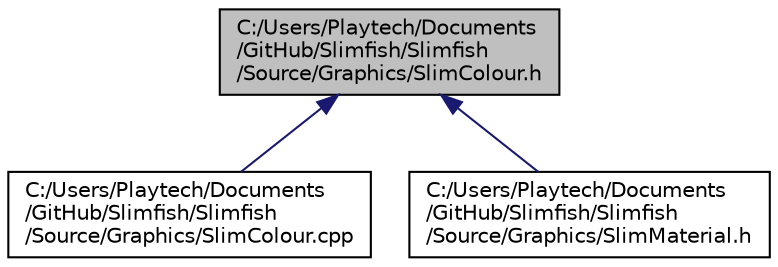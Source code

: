 digraph "C:/Users/Playtech/Documents/GitHub/Slimfish/Slimfish/Source/Graphics/SlimColour.h"
{
  edge [fontname="Helvetica",fontsize="10",labelfontname="Helvetica",labelfontsize="10"];
  node [fontname="Helvetica",fontsize="10",shape=record];
  Node1 [label="C:/Users/Playtech/Documents\l/GitHub/Slimfish/Slimfish\l/Source/Graphics/SlimColour.h",height=0.2,width=0.4,color="black", fillcolor="grey75", style="filled", fontcolor="black"];
  Node1 -> Node2 [dir="back",color="midnightblue",fontsize="10",style="solid",fontname="Helvetica"];
  Node2 [label="C:/Users/Playtech/Documents\l/GitHub/Slimfish/Slimfish\l/Source/Graphics/SlimColour.cpp",height=0.2,width=0.4,color="black", fillcolor="white", style="filled",URL="$_slim_colour_8cpp.html"];
  Node1 -> Node3 [dir="back",color="midnightblue",fontsize="10",style="solid",fontname="Helvetica"];
  Node3 [label="C:/Users/Playtech/Documents\l/GitHub/Slimfish/Slimfish\l/Source/Graphics/SlimMaterial.h",height=0.2,width=0.4,color="black", fillcolor="white", style="filled",URL="$_slim_material_8h.html"];
}

